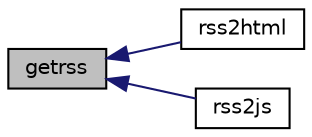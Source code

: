 digraph G
{
  edge [fontname="Helvetica",fontsize="10",labelfontname="Helvetica",labelfontsize="10"];
  node [fontname="Helvetica",fontsize="10",shape=record];
  rankdir="LR";
  Node1 [label="getrss",height=0.2,width=0.4,color="black", fillcolor="grey75", style="filled" fontcolor="black"];
  Node1 -> Node2 [dir="back",color="midnightblue",fontsize="10",style="solid",fontname="Helvetica"];
  Node2 [label="rss2html",height=0.2,width=0.4,color="black", fillcolor="white", style="filled",URL="$_2rsslib_8php.html#a0ff4c87cc8ac28af146d2fc099d5d153"];
  Node1 -> Node3 [dir="back",color="midnightblue",fontsize="10",style="solid",fontname="Helvetica"];
  Node3 [label="rss2js",height=0.2,width=0.4,color="black", fillcolor="white", style="filled",URL="$_2rsslib_8php.html#a4708e35ca8fd258be45c28f49b2191bb"];
}
